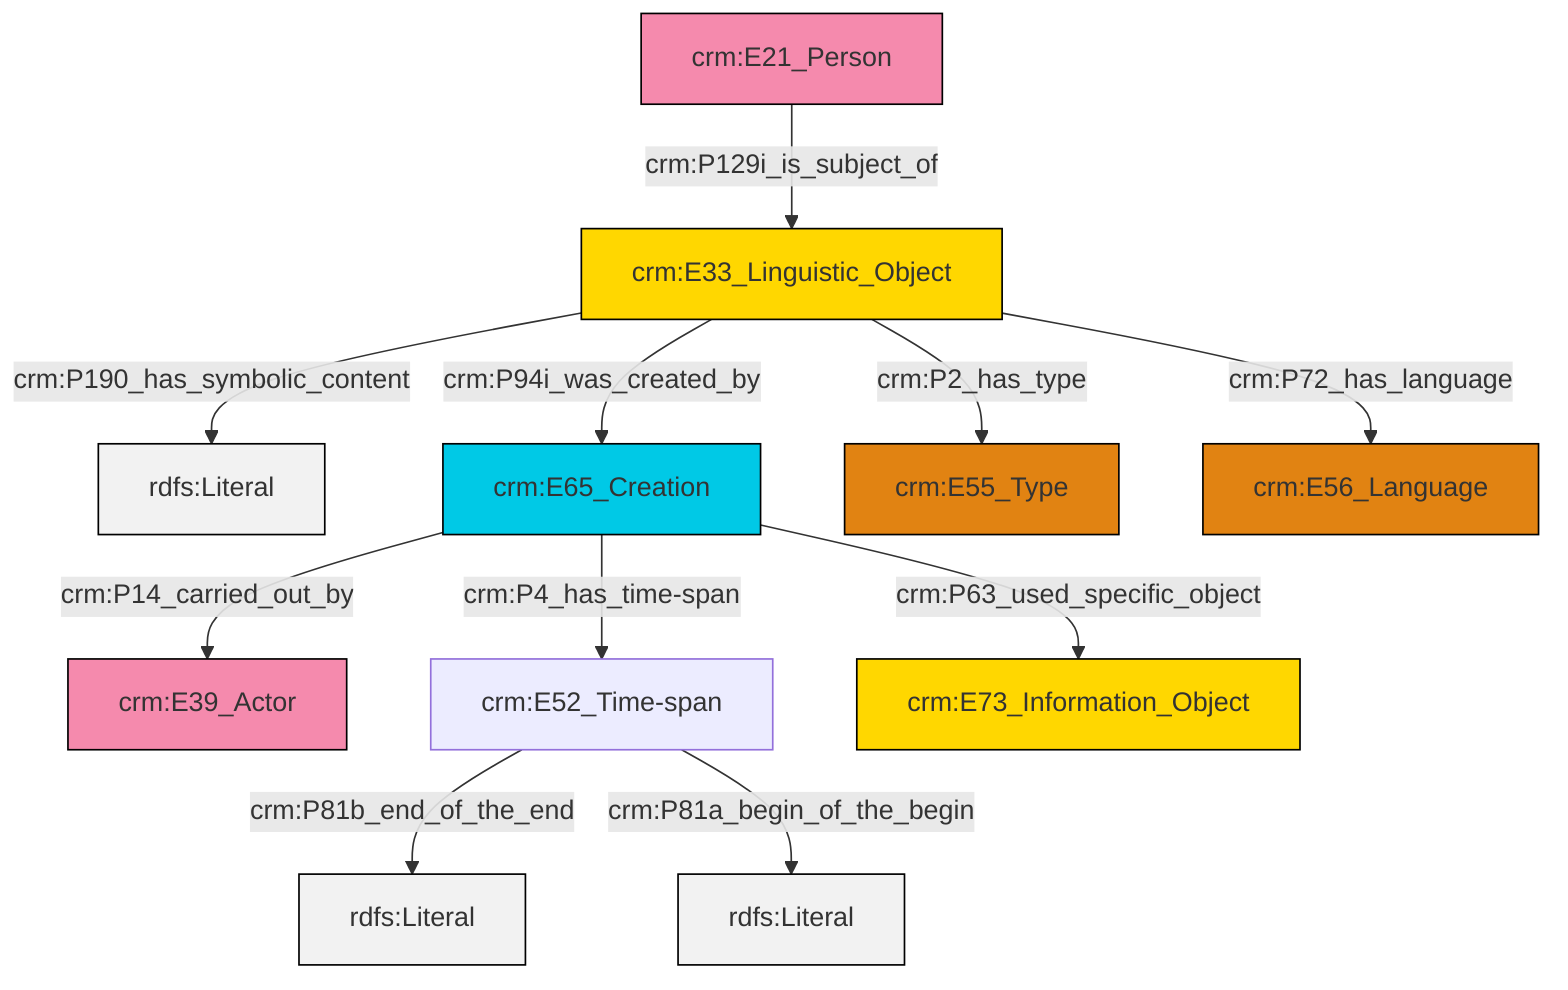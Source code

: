 graph TD
classDef Literal fill:#f2f2f2,stroke:#000000;
classDef CRM_Entity fill:#FFFFFF,stroke:#000000;
classDef Temporal_Entity fill:#00C9E6, stroke:#000000;
classDef Type fill:#E18312, stroke:#000000;
classDef Time-Span fill:#2C9C91, stroke:#000000;
classDef Appellation fill:#FFEB7F, stroke:#000000;
classDef Place fill:#008836, stroke:#000000;
classDef Persistent_Item fill:#B266B2, stroke:#000000;
classDef Conceptual_Object fill:#FFD700, stroke:#000000;
classDef Physical_Thing fill:#D2B48C, stroke:#000000;
classDef Actor fill:#f58aad, stroke:#000000;
classDef PC_Classes fill:#4ce600, stroke:#000000;
classDef Multi fill:#cccccc,stroke:#000000;

0["crm:E33_Linguistic_Object"]:::Conceptual_Object -->|crm:P190_has_symbolic_content| 1[rdfs:Literal]:::Literal
2["crm:E65_Creation"]:::Temporal_Entity -->|crm:P14_carried_out_by| 3["crm:E39_Actor"]:::Actor
6["crm:E21_Person"]:::Actor -->|crm:P129i_is_subject_of| 0["crm:E33_Linguistic_Object"]:::Conceptual_Object
4["crm:E52_Time-span"]:::Default -->|crm:P81b_end_of_the_end| 9[rdfs:Literal]:::Literal
0["crm:E33_Linguistic_Object"]:::Conceptual_Object -->|crm:P72_has_language| 10["crm:E56_Language"]:::Type
2["crm:E65_Creation"]:::Temporal_Entity -->|crm:P4_has_time-span| 4["crm:E52_Time-span"]:::Default
0["crm:E33_Linguistic_Object"]:::Conceptual_Object -->|crm:P94i_was_created_by| 2["crm:E65_Creation"]:::Temporal_Entity
2["crm:E65_Creation"]:::Temporal_Entity -->|crm:P63_used_specific_object| 12["crm:E73_Information_Object"]:::Conceptual_Object
0["crm:E33_Linguistic_Object"]:::Conceptual_Object -->|crm:P2_has_type| 7["crm:E55_Type"]:::Type
4["crm:E52_Time-span"]:::Default -->|crm:P81a_begin_of_the_begin| 16[rdfs:Literal]:::Literal